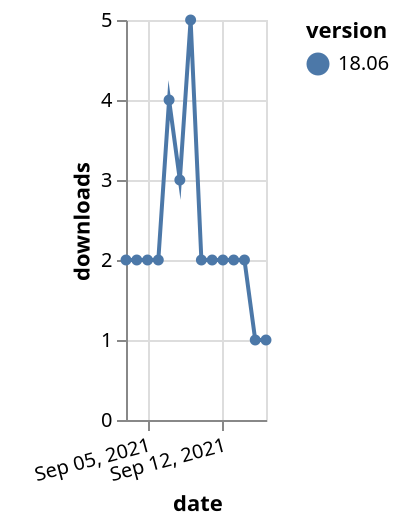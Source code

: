 {"$schema": "https://vega.github.io/schema/vega-lite/v5.json", "description": "A simple bar chart with embedded data.", "data": {"values": [{"date": "2021-09-03", "total": 1528, "delta": 2, "version": "18.06"}, {"date": "2021-09-04", "total": 1530, "delta": 2, "version": "18.06"}, {"date": "2021-09-05", "total": 1532, "delta": 2, "version": "18.06"}, {"date": "2021-09-06", "total": 1534, "delta": 2, "version": "18.06"}, {"date": "2021-09-07", "total": 1538, "delta": 4, "version": "18.06"}, {"date": "2021-09-08", "total": 1541, "delta": 3, "version": "18.06"}, {"date": "2021-09-09", "total": 1546, "delta": 5, "version": "18.06"}, {"date": "2021-09-10", "total": 1548, "delta": 2, "version": "18.06"}, {"date": "2021-09-11", "total": 1550, "delta": 2, "version": "18.06"}, {"date": "2021-09-12", "total": 1552, "delta": 2, "version": "18.06"}, {"date": "2021-09-13", "total": 1554, "delta": 2, "version": "18.06"}, {"date": "2021-09-14", "total": 1556, "delta": 2, "version": "18.06"}, {"date": "2021-09-15", "total": 1557, "delta": 1, "version": "18.06"}, {"date": "2021-09-16", "total": 1558, "delta": 1, "version": "18.06"}]}, "width": "container", "mark": {"type": "line", "point": {"filled": true}}, "encoding": {"x": {"field": "date", "type": "temporal", "timeUnit": "yearmonthdate", "title": "date", "axis": {"labelAngle": -15}}, "y": {"field": "delta", "type": "quantitative", "title": "downloads"}, "color": {"field": "version", "type": "nominal"}, "tooltip": {"field": "delta"}}}